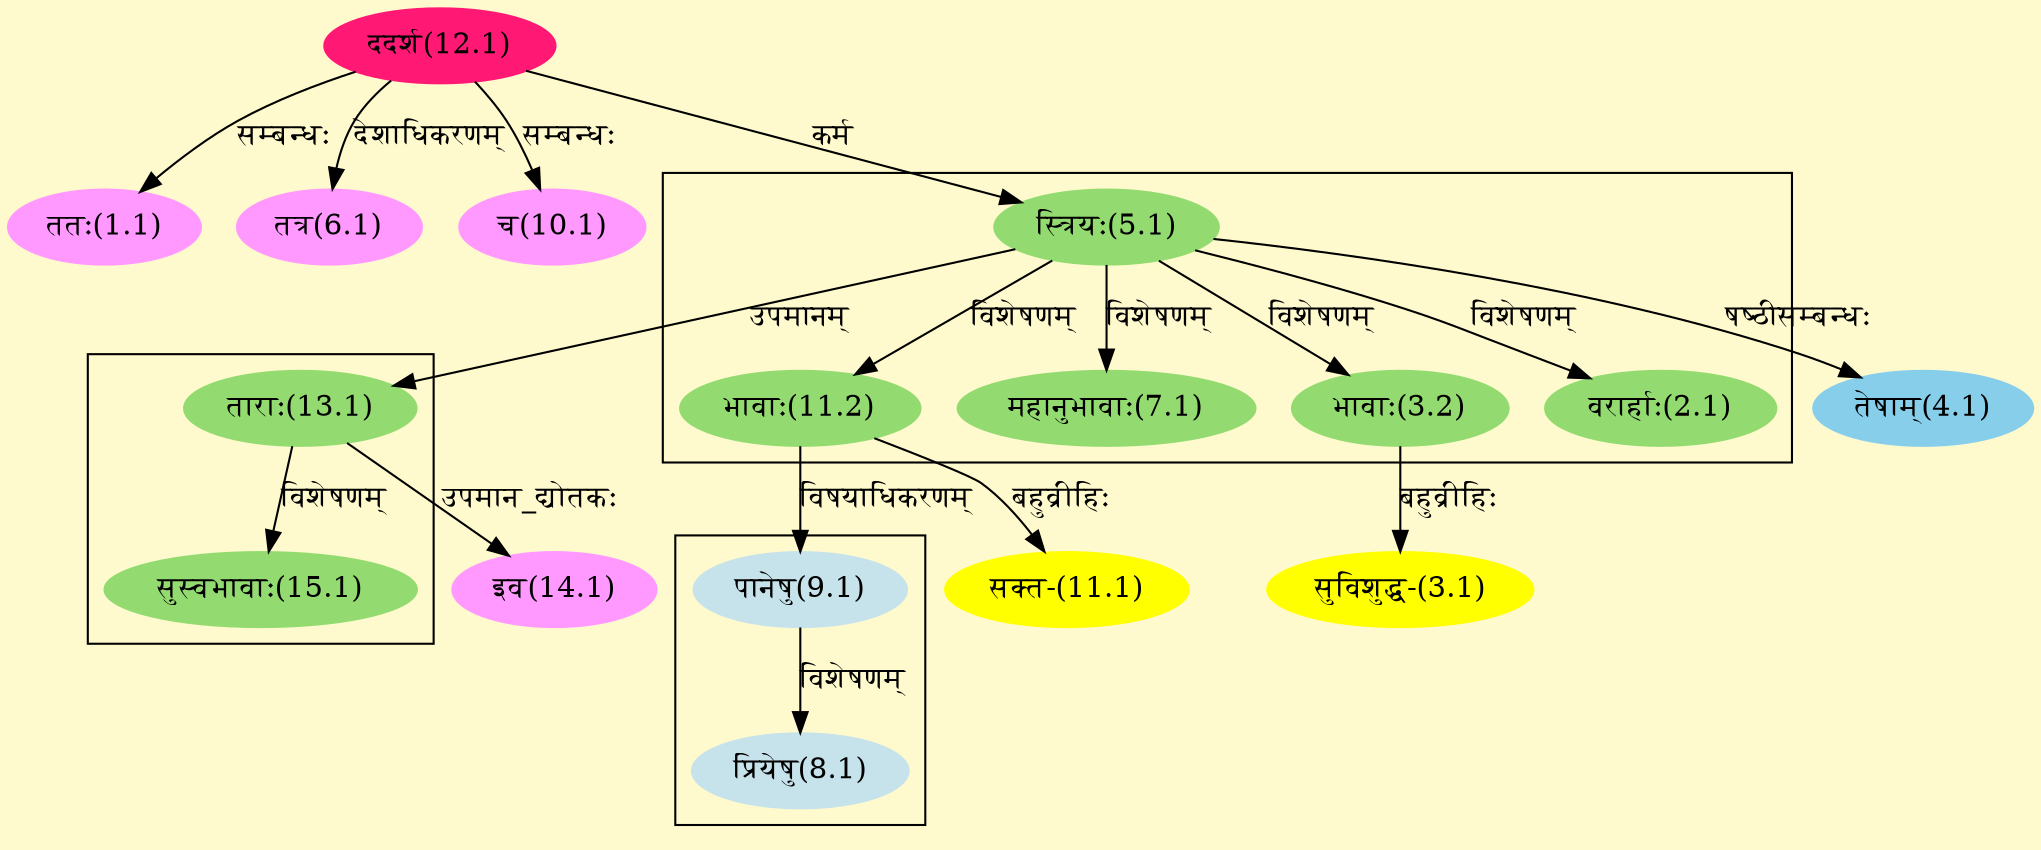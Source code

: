 digraph G{
rankdir=BT;
 compound=true;
 bgcolor="lemonchiffon1";

subgraph cluster_1{
Node2_1 [style=filled, color="#93DB70" label = "वरार्हाः(2.1)"]
Node5_1 [style=filled, color="#93DB70" label = "स्त्रियः(5.1)"]
Node3_2 [style=filled, color="#93DB70" label = "भावाः(3.2)"]
Node7_1 [style=filled, color="#93DB70" label = "महानुभावाः(7.1)"]
Node11_2 [style=filled, color="#93DB70" label = "भावाः(11.2)"]

}

subgraph cluster_2{
Node8_1 [style=filled, color="#C6E2EB" label = "प्रियेषु(8.1)"]
Node9_1 [style=filled, color="#C6E2EB" label = "पानेषु(9.1)"]

}

subgraph cluster_3{
Node15_1 [style=filled, color="#93DB70" label = "सुस्वभावाः(15.1)"]
Node13_1 [style=filled, color="#93DB70" label = "ताराः(13.1)"]

}
Node1_1 [style=filled, color="#FF99FF" label = "ततः(1.1)"]
Node12_1 [style=filled, color="#FF1975" label = "ददर्श(12.1)"]
Node3_1 [style=filled, color="#FFFF00" label = "सुविशुद्ध-(3.1)"]
Node3_2 [style=filled, color="#93DB70" label = "भावाः(3.2)"]
Node4_1 [style=filled, color="#87CEEB" label = "तेषाम्(4.1)"]
Node5_1 [style=filled, color="#93DB70" label = "स्त्रियः(5.1)"]
Node6_1 [style=filled, color="#FF99FF" label = "तत्र(6.1)"]
Node9_1 [style=filled, color="#C6E2EB" label = "पानेषु(9.1)"]
Node11_2 [style=filled, color="#93DB70" label = "भावाः(11.2)"]
Node10_1 [style=filled, color="#FF99FF" label = "च(10.1)"]
Node11_1 [style=filled, color="#FFFF00" label = "सक्त-(11.1)"]
Node [style=filled, color="" label = "()"]
Node13_1 [style=filled, color="#93DB70" label = "ताराः(13.1)"]
Node14_1 [style=filled, color="#FF99FF" label = "इव(14.1)"]
/* Start of Relations section */

Node1_1 -> Node12_1 [  label="सम्बन्धः"  dir="back" ]
Node2_1 -> Node5_1 [  label="विशेषणम्"  dir="back" ]
Node3_1 -> Node3_2 [  label="बहुव्रीहिः"  dir="back" ]
Node3_2 -> Node5_1 [  label="विशेषणम्"  dir="back" ]
Node4_1 -> Node5_1 [  label="षष्ठीसम्बन्धः"  dir="back" ]
Node5_1 -> Node12_1 [  label="कर्म"  dir="back" ]
Node6_1 -> Node12_1 [  label="देशाधिकरणम्"  dir="back" ]
Node7_1 -> Node5_1 [  label="विशेषणम्"  dir="back" ]
Node8_1 -> Node9_1 [  label="विशेषणम्"  dir="back" ]
Node9_1 -> Node11_2 [  label="विषयाधिकरणम्"  dir="back" ]
Node10_1 -> Node12_1 [  label="सम्बन्धः"  dir="back" ]
Node11_1 -> Node11_2 [  label="बहुव्रीहिः"  dir="back" ]
Node11_2 -> Node5_1 [  label="विशेषणम्"  dir="back" ]
Node13_1 -> Node5_1 [  label="उपमानम्"  dir="back" ]
Node14_1 -> Node13_1 [  label="उपमान_द्योतकः"  dir="back" ]
Node15_1 -> Node13_1 [  label="विशेषणम्"  dir="back" ]
}
